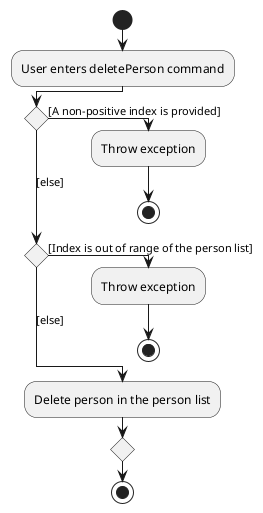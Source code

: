@startuml
!pragma useVerticalIf on
start
:User enters deletePerson command;
if () then ([A non-positive index is provided])
  :Throw exception;
  stop
([else]) elseif () then ([Index is out of range of the person list])
  :Throw exception;
  stop
else ([else])
  :Delete person in the person list;
endif
stop
@enduml
